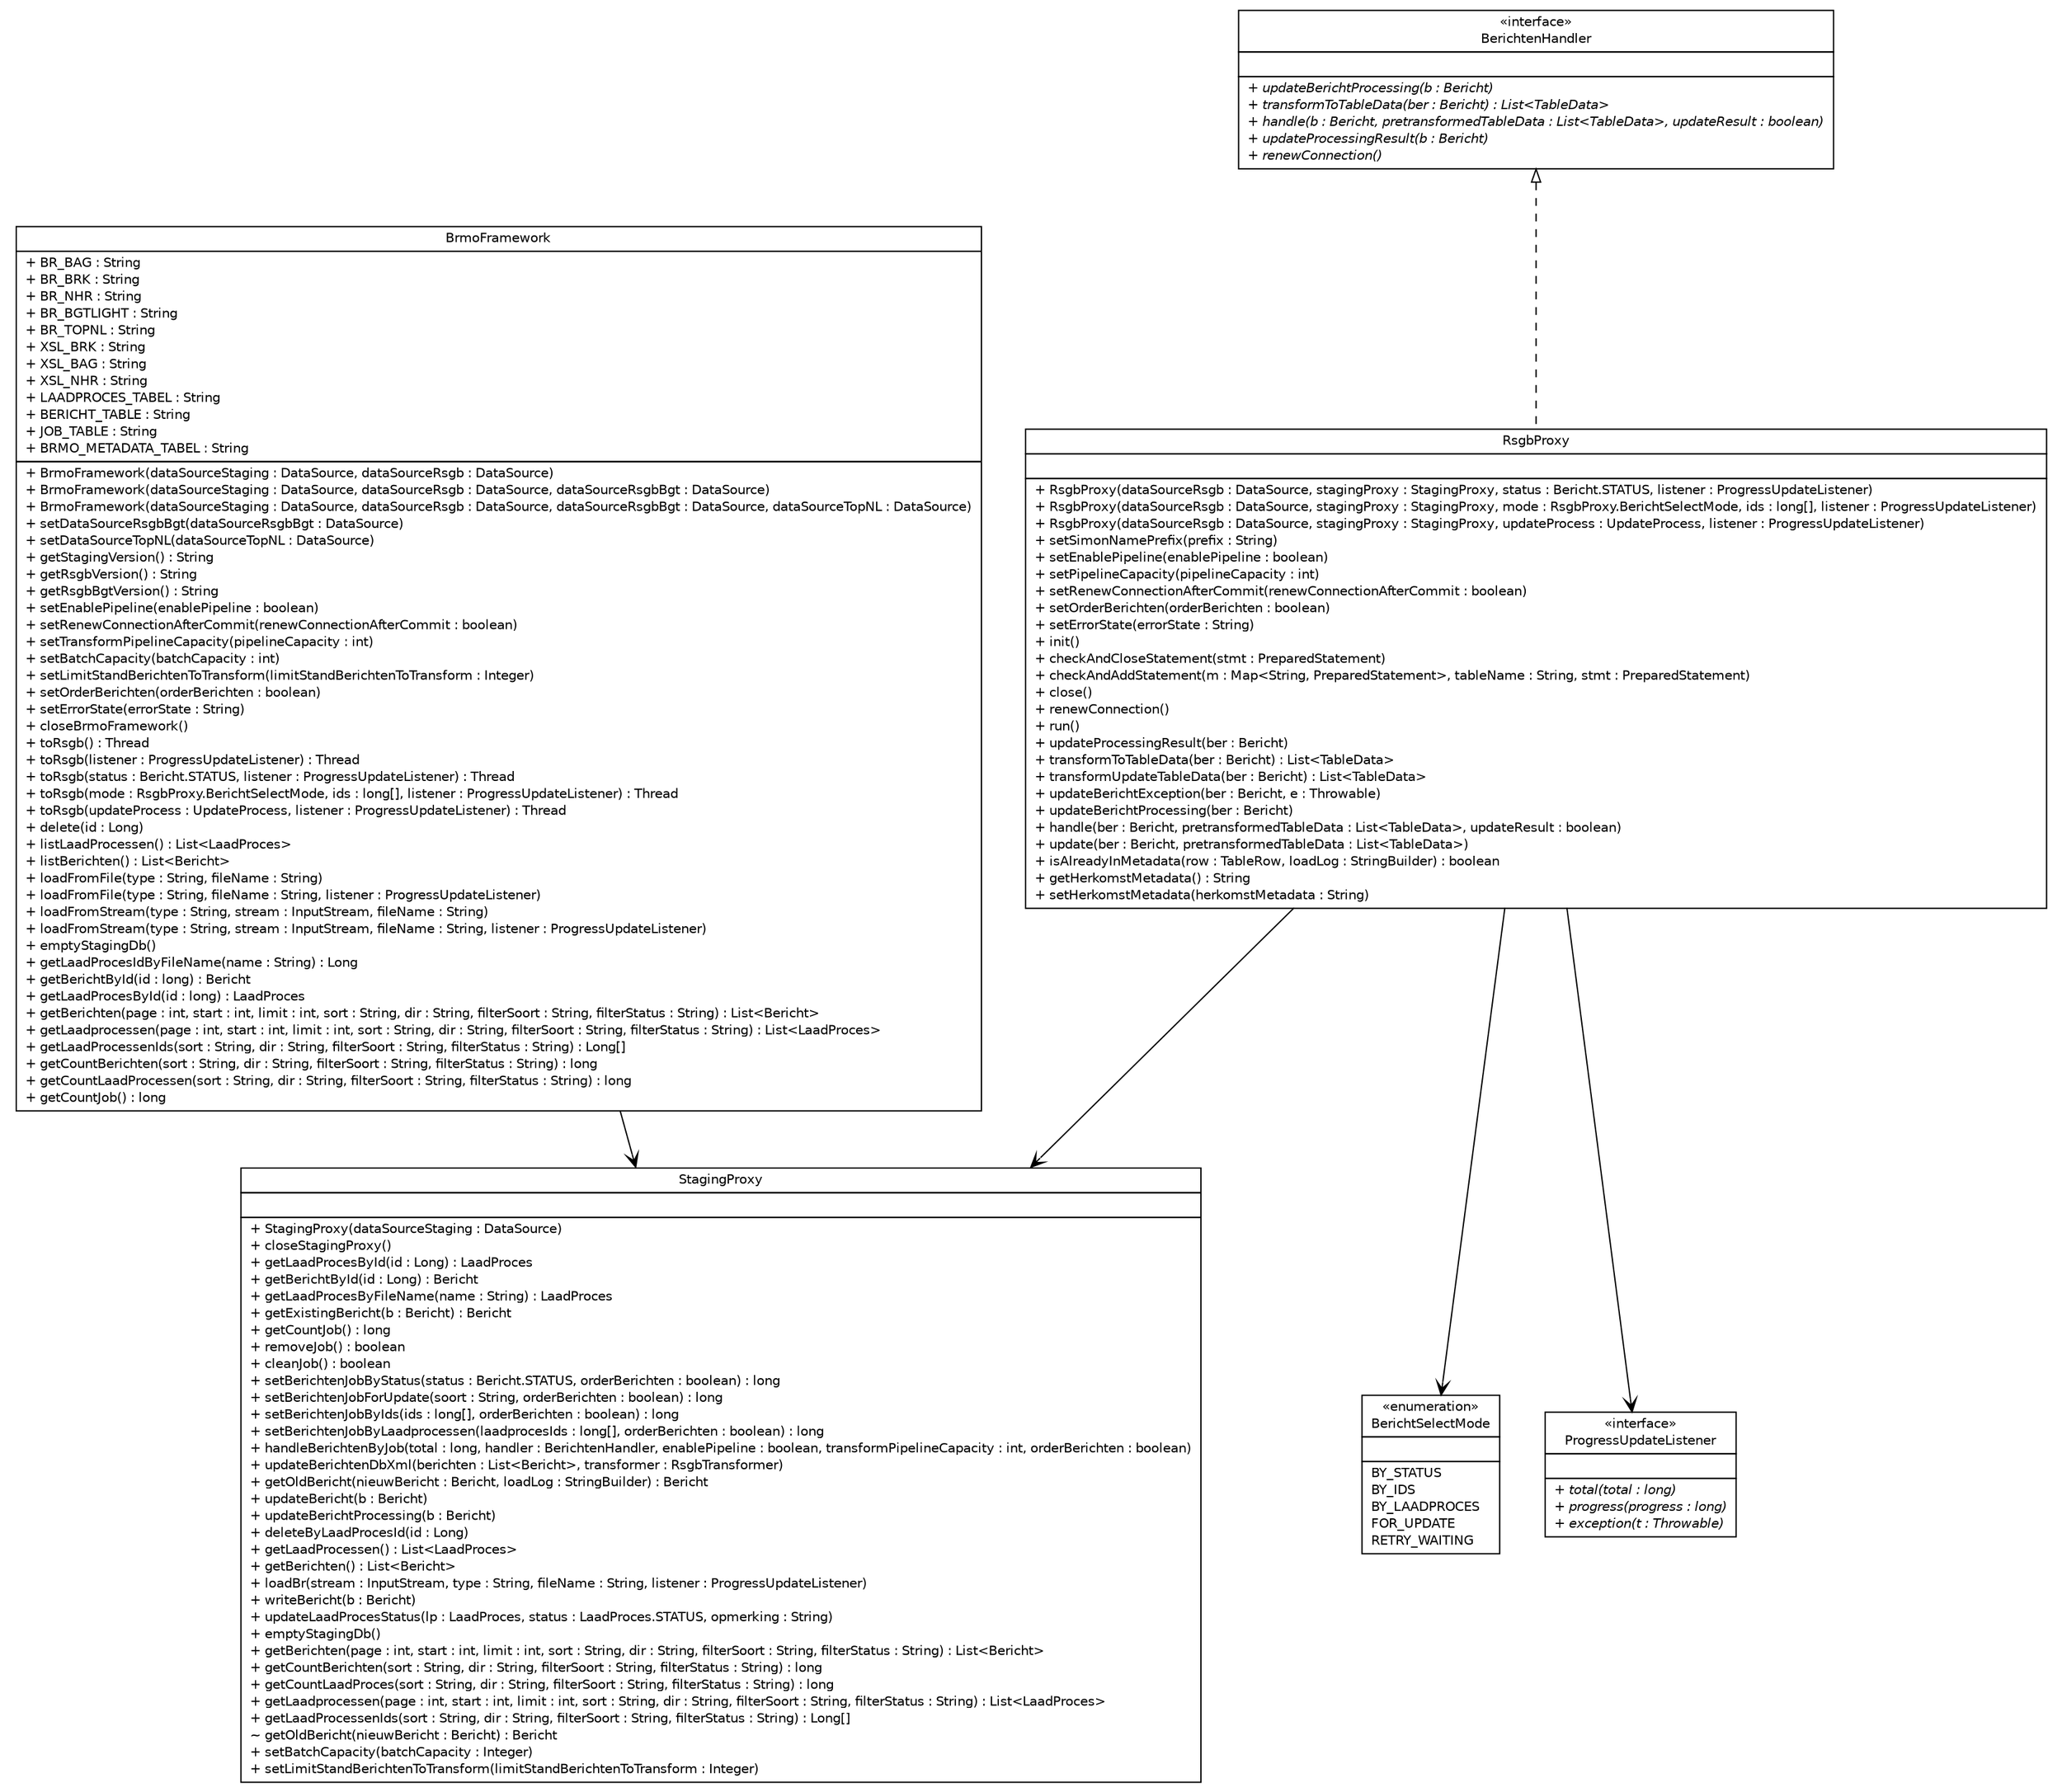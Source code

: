 #!/usr/local/bin/dot
#
# Class diagram 
# Generated by UMLGraph version R5_6-24-gf6e263 (http://www.umlgraph.org/)
#

digraph G {
	edge [fontname="Helvetica",fontsize=10,labelfontname="Helvetica",labelfontsize=10];
	node [fontname="Helvetica",fontsize=10,shape=plaintext];
	nodesep=0.25;
	ranksep=0.5;
	// nl.b3p.brmo.loader.RsgbProxy
	c41 [label=<<table title="nl.b3p.brmo.loader.RsgbProxy" border="0" cellborder="1" cellspacing="0" cellpadding="2" port="p" href="./RsgbProxy.html">
		<tr><td><table border="0" cellspacing="0" cellpadding="1">
<tr><td align="center" balign="center"> RsgbProxy </td></tr>
		</table></td></tr>
		<tr><td><table border="0" cellspacing="0" cellpadding="1">
<tr><td align="left" balign="left">  </td></tr>
		</table></td></tr>
		<tr><td><table border="0" cellspacing="0" cellpadding="1">
<tr><td align="left" balign="left"> + RsgbProxy(dataSourceRsgb : DataSource, stagingProxy : StagingProxy, status : Bericht.STATUS, listener : ProgressUpdateListener) </td></tr>
<tr><td align="left" balign="left"> + RsgbProxy(dataSourceRsgb : DataSource, stagingProxy : StagingProxy, mode : RsgbProxy.BerichtSelectMode, ids : long[], listener : ProgressUpdateListener) </td></tr>
<tr><td align="left" balign="left"> + RsgbProxy(dataSourceRsgb : DataSource, stagingProxy : StagingProxy, updateProcess : UpdateProcess, listener : ProgressUpdateListener) </td></tr>
<tr><td align="left" balign="left"> + setSimonNamePrefix(prefix : String) </td></tr>
<tr><td align="left" balign="left"> + setEnablePipeline(enablePipeline : boolean) </td></tr>
<tr><td align="left" balign="left"> + setPipelineCapacity(pipelineCapacity : int) </td></tr>
<tr><td align="left" balign="left"> + setRenewConnectionAfterCommit(renewConnectionAfterCommit : boolean) </td></tr>
<tr><td align="left" balign="left"> + setOrderBerichten(orderBerichten : boolean) </td></tr>
<tr><td align="left" balign="left"> + setErrorState(errorState : String) </td></tr>
<tr><td align="left" balign="left"> + init() </td></tr>
<tr><td align="left" balign="left"> + checkAndCloseStatement(stmt : PreparedStatement) </td></tr>
<tr><td align="left" balign="left"> + checkAndAddStatement(m : Map&lt;String, PreparedStatement&gt;, tableName : String, stmt : PreparedStatement) </td></tr>
<tr><td align="left" balign="left"> + close() </td></tr>
<tr><td align="left" balign="left"> + renewConnection() </td></tr>
<tr><td align="left" balign="left"> + run() </td></tr>
<tr><td align="left" balign="left"> + updateProcessingResult(ber : Bericht) </td></tr>
<tr><td align="left" balign="left"> + transformToTableData(ber : Bericht) : List&lt;TableData&gt; </td></tr>
<tr><td align="left" balign="left"> + transformUpdateTableData(ber : Bericht) : List&lt;TableData&gt; </td></tr>
<tr><td align="left" balign="left"> + updateBerichtException(ber : Bericht, e : Throwable) </td></tr>
<tr><td align="left" balign="left"> + updateBerichtProcessing(ber : Bericht) </td></tr>
<tr><td align="left" balign="left"> + handle(ber : Bericht, pretransformedTableData : List&lt;TableData&gt;, updateResult : boolean) </td></tr>
<tr><td align="left" balign="left"> + update(ber : Bericht, pretransformedTableData : List&lt;TableData&gt;) </td></tr>
<tr><td align="left" balign="left"> + isAlreadyInMetadata(row : TableRow, loadLog : StringBuilder) : boolean </td></tr>
<tr><td align="left" balign="left"> + getHerkomstMetadata() : String </td></tr>
<tr><td align="left" balign="left"> + setHerkomstMetadata(herkomstMetadata : String) </td></tr>
		</table></td></tr>
		</table>>, URL="./RsgbProxy.html", fontname="Helvetica", fontcolor="black", fontsize=10.0];
	// nl.b3p.brmo.loader.RsgbProxy.BerichtSelectMode
	c42 [label=<<table title="nl.b3p.brmo.loader.RsgbProxy.BerichtSelectMode" border="0" cellborder="1" cellspacing="0" cellpadding="2" port="p" href="./RsgbProxy.BerichtSelectMode.html">
		<tr><td><table border="0" cellspacing="0" cellpadding="1">
<tr><td align="center" balign="center"> &#171;enumeration&#187; </td></tr>
<tr><td align="center" balign="center"> BerichtSelectMode </td></tr>
		</table></td></tr>
		<tr><td><table border="0" cellspacing="0" cellpadding="1">
<tr><td align="left" balign="left">  </td></tr>
		</table></td></tr>
		<tr><td><table border="0" cellspacing="0" cellpadding="1">
<tr><td align="left" balign="left"> BY_STATUS </td></tr>
<tr><td align="left" balign="left"> BY_IDS </td></tr>
<tr><td align="left" balign="left"> BY_LAADPROCES </td></tr>
<tr><td align="left" balign="left"> FOR_UPDATE </td></tr>
<tr><td align="left" balign="left"> RETRY_WAITING </td></tr>
		</table></td></tr>
		</table>>, URL="./RsgbProxy.BerichtSelectMode.html", fontname="Helvetica", fontcolor="black", fontsize=10.0];
	// nl.b3p.brmo.loader.ProgressUpdateListener
	c43 [label=<<table title="nl.b3p.brmo.loader.ProgressUpdateListener" border="0" cellborder="1" cellspacing="0" cellpadding="2" port="p" href="./ProgressUpdateListener.html">
		<tr><td><table border="0" cellspacing="0" cellpadding="1">
<tr><td align="center" balign="center"> &#171;interface&#187; </td></tr>
<tr><td align="center" balign="center"> ProgressUpdateListener </td></tr>
		</table></td></tr>
		<tr><td><table border="0" cellspacing="0" cellpadding="1">
<tr><td align="left" balign="left">  </td></tr>
		</table></td></tr>
		<tr><td><table border="0" cellspacing="0" cellpadding="1">
<tr><td align="left" balign="left"><font face="Helvetica-Oblique" point-size="10.0"> + total(total : long) </font></td></tr>
<tr><td align="left" balign="left"><font face="Helvetica-Oblique" point-size="10.0"> + progress(progress : long) </font></td></tr>
<tr><td align="left" balign="left"><font face="Helvetica-Oblique" point-size="10.0"> + exception(t : Throwable) </font></td></tr>
		</table></td></tr>
		</table>>, URL="./ProgressUpdateListener.html", fontname="Helvetica", fontcolor="black", fontsize=10.0];
	// nl.b3p.brmo.loader.BrmoFramework
	c44 [label=<<table title="nl.b3p.brmo.loader.BrmoFramework" border="0" cellborder="1" cellspacing="0" cellpadding="2" port="p" href="./BrmoFramework.html">
		<tr><td><table border="0" cellspacing="0" cellpadding="1">
<tr><td align="center" balign="center"> BrmoFramework </td></tr>
		</table></td></tr>
		<tr><td><table border="0" cellspacing="0" cellpadding="1">
<tr><td align="left" balign="left"> + BR_BAG : String </td></tr>
<tr><td align="left" balign="left"> + BR_BRK : String </td></tr>
<tr><td align="left" balign="left"> + BR_NHR : String </td></tr>
<tr><td align="left" balign="left"> + BR_BGTLIGHT : String </td></tr>
<tr><td align="left" balign="left"> + BR_TOPNL : String </td></tr>
<tr><td align="left" balign="left"> + XSL_BRK : String </td></tr>
<tr><td align="left" balign="left"> + XSL_BAG : String </td></tr>
<tr><td align="left" balign="left"> + XSL_NHR : String </td></tr>
<tr><td align="left" balign="left"> + LAADPROCES_TABEL : String </td></tr>
<tr><td align="left" balign="left"> + BERICHT_TABLE : String </td></tr>
<tr><td align="left" balign="left"> + JOB_TABLE : String </td></tr>
<tr><td align="left" balign="left"> + BRMO_METADATA_TABEL : String </td></tr>
		</table></td></tr>
		<tr><td><table border="0" cellspacing="0" cellpadding="1">
<tr><td align="left" balign="left"> + BrmoFramework(dataSourceStaging : DataSource, dataSourceRsgb : DataSource) </td></tr>
<tr><td align="left" balign="left"> + BrmoFramework(dataSourceStaging : DataSource, dataSourceRsgb : DataSource, dataSourceRsgbBgt : DataSource) </td></tr>
<tr><td align="left" balign="left"> + BrmoFramework(dataSourceStaging : DataSource, dataSourceRsgb : DataSource, dataSourceRsgbBgt : DataSource, dataSourceTopNL : DataSource) </td></tr>
<tr><td align="left" balign="left"> + setDataSourceRsgbBgt(dataSourceRsgbBgt : DataSource) </td></tr>
<tr><td align="left" balign="left"> + setDataSourceTopNL(dataSourceTopNL : DataSource) </td></tr>
<tr><td align="left" balign="left"> + getStagingVersion() : String </td></tr>
<tr><td align="left" balign="left"> + getRsgbVersion() : String </td></tr>
<tr><td align="left" balign="left"> + getRsgbBgtVersion() : String </td></tr>
<tr><td align="left" balign="left"> + setEnablePipeline(enablePipeline : boolean) </td></tr>
<tr><td align="left" balign="left"> + setRenewConnectionAfterCommit(renewConnectionAfterCommit : boolean) </td></tr>
<tr><td align="left" balign="left"> + setTransformPipelineCapacity(pipelineCapacity : int) </td></tr>
<tr><td align="left" balign="left"> + setBatchCapacity(batchCapacity : int) </td></tr>
<tr><td align="left" balign="left"> + setLimitStandBerichtenToTransform(limitStandBerichtenToTransform : Integer) </td></tr>
<tr><td align="left" balign="left"> + setOrderBerichten(orderBerichten : boolean) </td></tr>
<tr><td align="left" balign="left"> + setErrorState(errorState : String) </td></tr>
<tr><td align="left" balign="left"> + closeBrmoFramework() </td></tr>
<tr><td align="left" balign="left"> + toRsgb() : Thread </td></tr>
<tr><td align="left" balign="left"> + toRsgb(listener : ProgressUpdateListener) : Thread </td></tr>
<tr><td align="left" balign="left"> + toRsgb(status : Bericht.STATUS, listener : ProgressUpdateListener) : Thread </td></tr>
<tr><td align="left" balign="left"> + toRsgb(mode : RsgbProxy.BerichtSelectMode, ids : long[], listener : ProgressUpdateListener) : Thread </td></tr>
<tr><td align="left" balign="left"> + toRsgb(updateProcess : UpdateProcess, listener : ProgressUpdateListener) : Thread </td></tr>
<tr><td align="left" balign="left"> + delete(id : Long) </td></tr>
<tr><td align="left" balign="left"> + listLaadProcessen() : List&lt;LaadProces&gt; </td></tr>
<tr><td align="left" balign="left"> + listBerichten() : List&lt;Bericht&gt; </td></tr>
<tr><td align="left" balign="left"> + loadFromFile(type : String, fileName : String) </td></tr>
<tr><td align="left" balign="left"> + loadFromFile(type : String, fileName : String, listener : ProgressUpdateListener) </td></tr>
<tr><td align="left" balign="left"> + loadFromStream(type : String, stream : InputStream, fileName : String) </td></tr>
<tr><td align="left" balign="left"> + loadFromStream(type : String, stream : InputStream, fileName : String, listener : ProgressUpdateListener) </td></tr>
<tr><td align="left" balign="left"> + emptyStagingDb() </td></tr>
<tr><td align="left" balign="left"> + getLaadProcesIdByFileName(name : String) : Long </td></tr>
<tr><td align="left" balign="left"> + getBerichtById(id : long) : Bericht </td></tr>
<tr><td align="left" balign="left"> + getLaadProcesById(id : long) : LaadProces </td></tr>
<tr><td align="left" balign="left"> + getBerichten(page : int, start : int, limit : int, sort : String, dir : String, filterSoort : String, filterStatus : String) : List&lt;Bericht&gt; </td></tr>
<tr><td align="left" balign="left"> + getLaadprocessen(page : int, start : int, limit : int, sort : String, dir : String, filterSoort : String, filterStatus : String) : List&lt;LaadProces&gt; </td></tr>
<tr><td align="left" balign="left"> + getLaadProcessenIds(sort : String, dir : String, filterSoort : String, filterStatus : String) : Long[] </td></tr>
<tr><td align="left" balign="left"> + getCountBerichten(sort : String, dir : String, filterSoort : String, filterStatus : String) : long </td></tr>
<tr><td align="left" balign="left"> + getCountLaadProcessen(sort : String, dir : String, filterSoort : String, filterStatus : String) : long </td></tr>
<tr><td align="left" balign="left"> + getCountJob() : long </td></tr>
		</table></td></tr>
		</table>>, URL="./BrmoFramework.html", fontname="Helvetica", fontcolor="black", fontsize=10.0];
	// nl.b3p.brmo.loader.StagingProxy
	c45 [label=<<table title="nl.b3p.brmo.loader.StagingProxy" border="0" cellborder="1" cellspacing="0" cellpadding="2" port="p" href="./StagingProxy.html">
		<tr><td><table border="0" cellspacing="0" cellpadding="1">
<tr><td align="center" balign="center"> StagingProxy </td></tr>
		</table></td></tr>
		<tr><td><table border="0" cellspacing="0" cellpadding="1">
<tr><td align="left" balign="left">  </td></tr>
		</table></td></tr>
		<tr><td><table border="0" cellspacing="0" cellpadding="1">
<tr><td align="left" balign="left"> + StagingProxy(dataSourceStaging : DataSource) </td></tr>
<tr><td align="left" balign="left"> + closeStagingProxy() </td></tr>
<tr><td align="left" balign="left"> + getLaadProcesById(id : Long) : LaadProces </td></tr>
<tr><td align="left" balign="left"> + getBerichtById(id : Long) : Bericht </td></tr>
<tr><td align="left" balign="left"> + getLaadProcesByFileName(name : String) : LaadProces </td></tr>
<tr><td align="left" balign="left"> + getExistingBericht(b : Bericht) : Bericht </td></tr>
<tr><td align="left" balign="left"> + getCountJob() : long </td></tr>
<tr><td align="left" balign="left"> + removeJob() : boolean </td></tr>
<tr><td align="left" balign="left"> + cleanJob() : boolean </td></tr>
<tr><td align="left" balign="left"> + setBerichtenJobByStatus(status : Bericht.STATUS, orderBerichten : boolean) : long </td></tr>
<tr><td align="left" balign="left"> + setBerichtenJobForUpdate(soort : String, orderBerichten : boolean) : long </td></tr>
<tr><td align="left" balign="left"> + setBerichtenJobByIds(ids : long[], orderBerichten : boolean) : long </td></tr>
<tr><td align="left" balign="left"> + setBerichtenJobByLaadprocessen(laadprocesIds : long[], orderBerichten : boolean) : long </td></tr>
<tr><td align="left" balign="left"> + handleBerichtenByJob(total : long, handler : BerichtenHandler, enablePipeline : boolean, transformPipelineCapacity : int, orderBerichten : boolean) </td></tr>
<tr><td align="left" balign="left"> + updateBerichtenDbXml(berichten : List&lt;Bericht&gt;, transformer : RsgbTransformer) </td></tr>
<tr><td align="left" balign="left"> + getOldBericht(nieuwBericht : Bericht, loadLog : StringBuilder) : Bericht </td></tr>
<tr><td align="left" balign="left"> + updateBericht(b : Bericht) </td></tr>
<tr><td align="left" balign="left"> + updateBerichtProcessing(b : Bericht) </td></tr>
<tr><td align="left" balign="left"> + deleteByLaadProcesId(id : Long) </td></tr>
<tr><td align="left" balign="left"> + getLaadProcessen() : List&lt;LaadProces&gt; </td></tr>
<tr><td align="left" balign="left"> + getBerichten() : List&lt;Bericht&gt; </td></tr>
<tr><td align="left" balign="left"> + loadBr(stream : InputStream, type : String, fileName : String, listener : ProgressUpdateListener) </td></tr>
<tr><td align="left" balign="left"> + writeBericht(b : Bericht) </td></tr>
<tr><td align="left" balign="left"> + updateLaadProcesStatus(lp : LaadProces, status : LaadProces.STATUS, opmerking : String) </td></tr>
<tr><td align="left" balign="left"> + emptyStagingDb() </td></tr>
<tr><td align="left" balign="left"> + getBerichten(page : int, start : int, limit : int, sort : String, dir : String, filterSoort : String, filterStatus : String) : List&lt;Bericht&gt; </td></tr>
<tr><td align="left" balign="left"> + getCountBerichten(sort : String, dir : String, filterSoort : String, filterStatus : String) : long </td></tr>
<tr><td align="left" balign="left"> + getCountLaadProces(sort : String, dir : String, filterSoort : String, filterStatus : String) : long </td></tr>
<tr><td align="left" balign="left"> + getLaadprocessen(page : int, start : int, limit : int, sort : String, dir : String, filterSoort : String, filterStatus : String) : List&lt;LaadProces&gt; </td></tr>
<tr><td align="left" balign="left"> + getLaadProcessenIds(sort : String, dir : String, filterSoort : String, filterStatus : String) : Long[] </td></tr>
<tr><td align="left" balign="left"> ~ getOldBericht(nieuwBericht : Bericht) : Bericht </td></tr>
<tr><td align="left" balign="left"> + setBatchCapacity(batchCapacity : Integer) </td></tr>
<tr><td align="left" balign="left"> + setLimitStandBerichtenToTransform(limitStandBerichtenToTransform : Integer) </td></tr>
		</table></td></tr>
		</table>>, URL="./StagingProxy.html", fontname="Helvetica", fontcolor="black", fontsize=10.0];
	// nl.b3p.brmo.loader.BerichtenHandler
	c46 [label=<<table title="nl.b3p.brmo.loader.BerichtenHandler" border="0" cellborder="1" cellspacing="0" cellpadding="2" port="p" href="./BerichtenHandler.html">
		<tr><td><table border="0" cellspacing="0" cellpadding="1">
<tr><td align="center" balign="center"> &#171;interface&#187; </td></tr>
<tr><td align="center" balign="center"> BerichtenHandler </td></tr>
		</table></td></tr>
		<tr><td><table border="0" cellspacing="0" cellpadding="1">
<tr><td align="left" balign="left">  </td></tr>
		</table></td></tr>
		<tr><td><table border="0" cellspacing="0" cellpadding="1">
<tr><td align="left" balign="left"><font face="Helvetica-Oblique" point-size="10.0"> + updateBerichtProcessing(b : Bericht) </font></td></tr>
<tr><td align="left" balign="left"><font face="Helvetica-Oblique" point-size="10.0"> + transformToTableData(ber : Bericht) : List&lt;TableData&gt; </font></td></tr>
<tr><td align="left" balign="left"><font face="Helvetica-Oblique" point-size="10.0"> + handle(b : Bericht, pretransformedTableData : List&lt;TableData&gt;, updateResult : boolean) </font></td></tr>
<tr><td align="left" balign="left"><font face="Helvetica-Oblique" point-size="10.0"> + updateProcessingResult(b : Bericht) </font></td></tr>
<tr><td align="left" balign="left"><font face="Helvetica-Oblique" point-size="10.0"> + renewConnection() </font></td></tr>
		</table></td></tr>
		</table>>, URL="./BerichtenHandler.html", fontname="Helvetica", fontcolor="black", fontsize=10.0];
	//nl.b3p.brmo.loader.RsgbProxy implements nl.b3p.brmo.loader.BerichtenHandler
	c46:p -> c41:p [dir=back,arrowtail=empty,style=dashed];
	// nl.b3p.brmo.loader.RsgbProxy NAVASSOC nl.b3p.brmo.loader.ProgressUpdateListener
	c41:p -> c43:p [taillabel="", label="", headlabel="", fontname="Helvetica", fontcolor="black", fontsize=10.0, color="black", arrowhead=open];
	// nl.b3p.brmo.loader.RsgbProxy NAVASSOC nl.b3p.brmo.loader.RsgbProxy.BerichtSelectMode
	c41:p -> c42:p [taillabel="", label="", headlabel="", fontname="Helvetica", fontcolor="black", fontsize=10.0, color="black", arrowhead=open];
	// nl.b3p.brmo.loader.RsgbProxy NAVASSOC nl.b3p.brmo.loader.StagingProxy
	c41:p -> c45:p [taillabel="", label="", headlabel="", fontname="Helvetica", fontcolor="black", fontsize=10.0, color="black", arrowhead=open];
	// nl.b3p.brmo.loader.BrmoFramework NAVASSOC nl.b3p.brmo.loader.StagingProxy
	c44:p -> c45:p [taillabel="", label="", headlabel="", fontname="Helvetica", fontcolor="black", fontsize=10.0, color="black", arrowhead=open];
}

